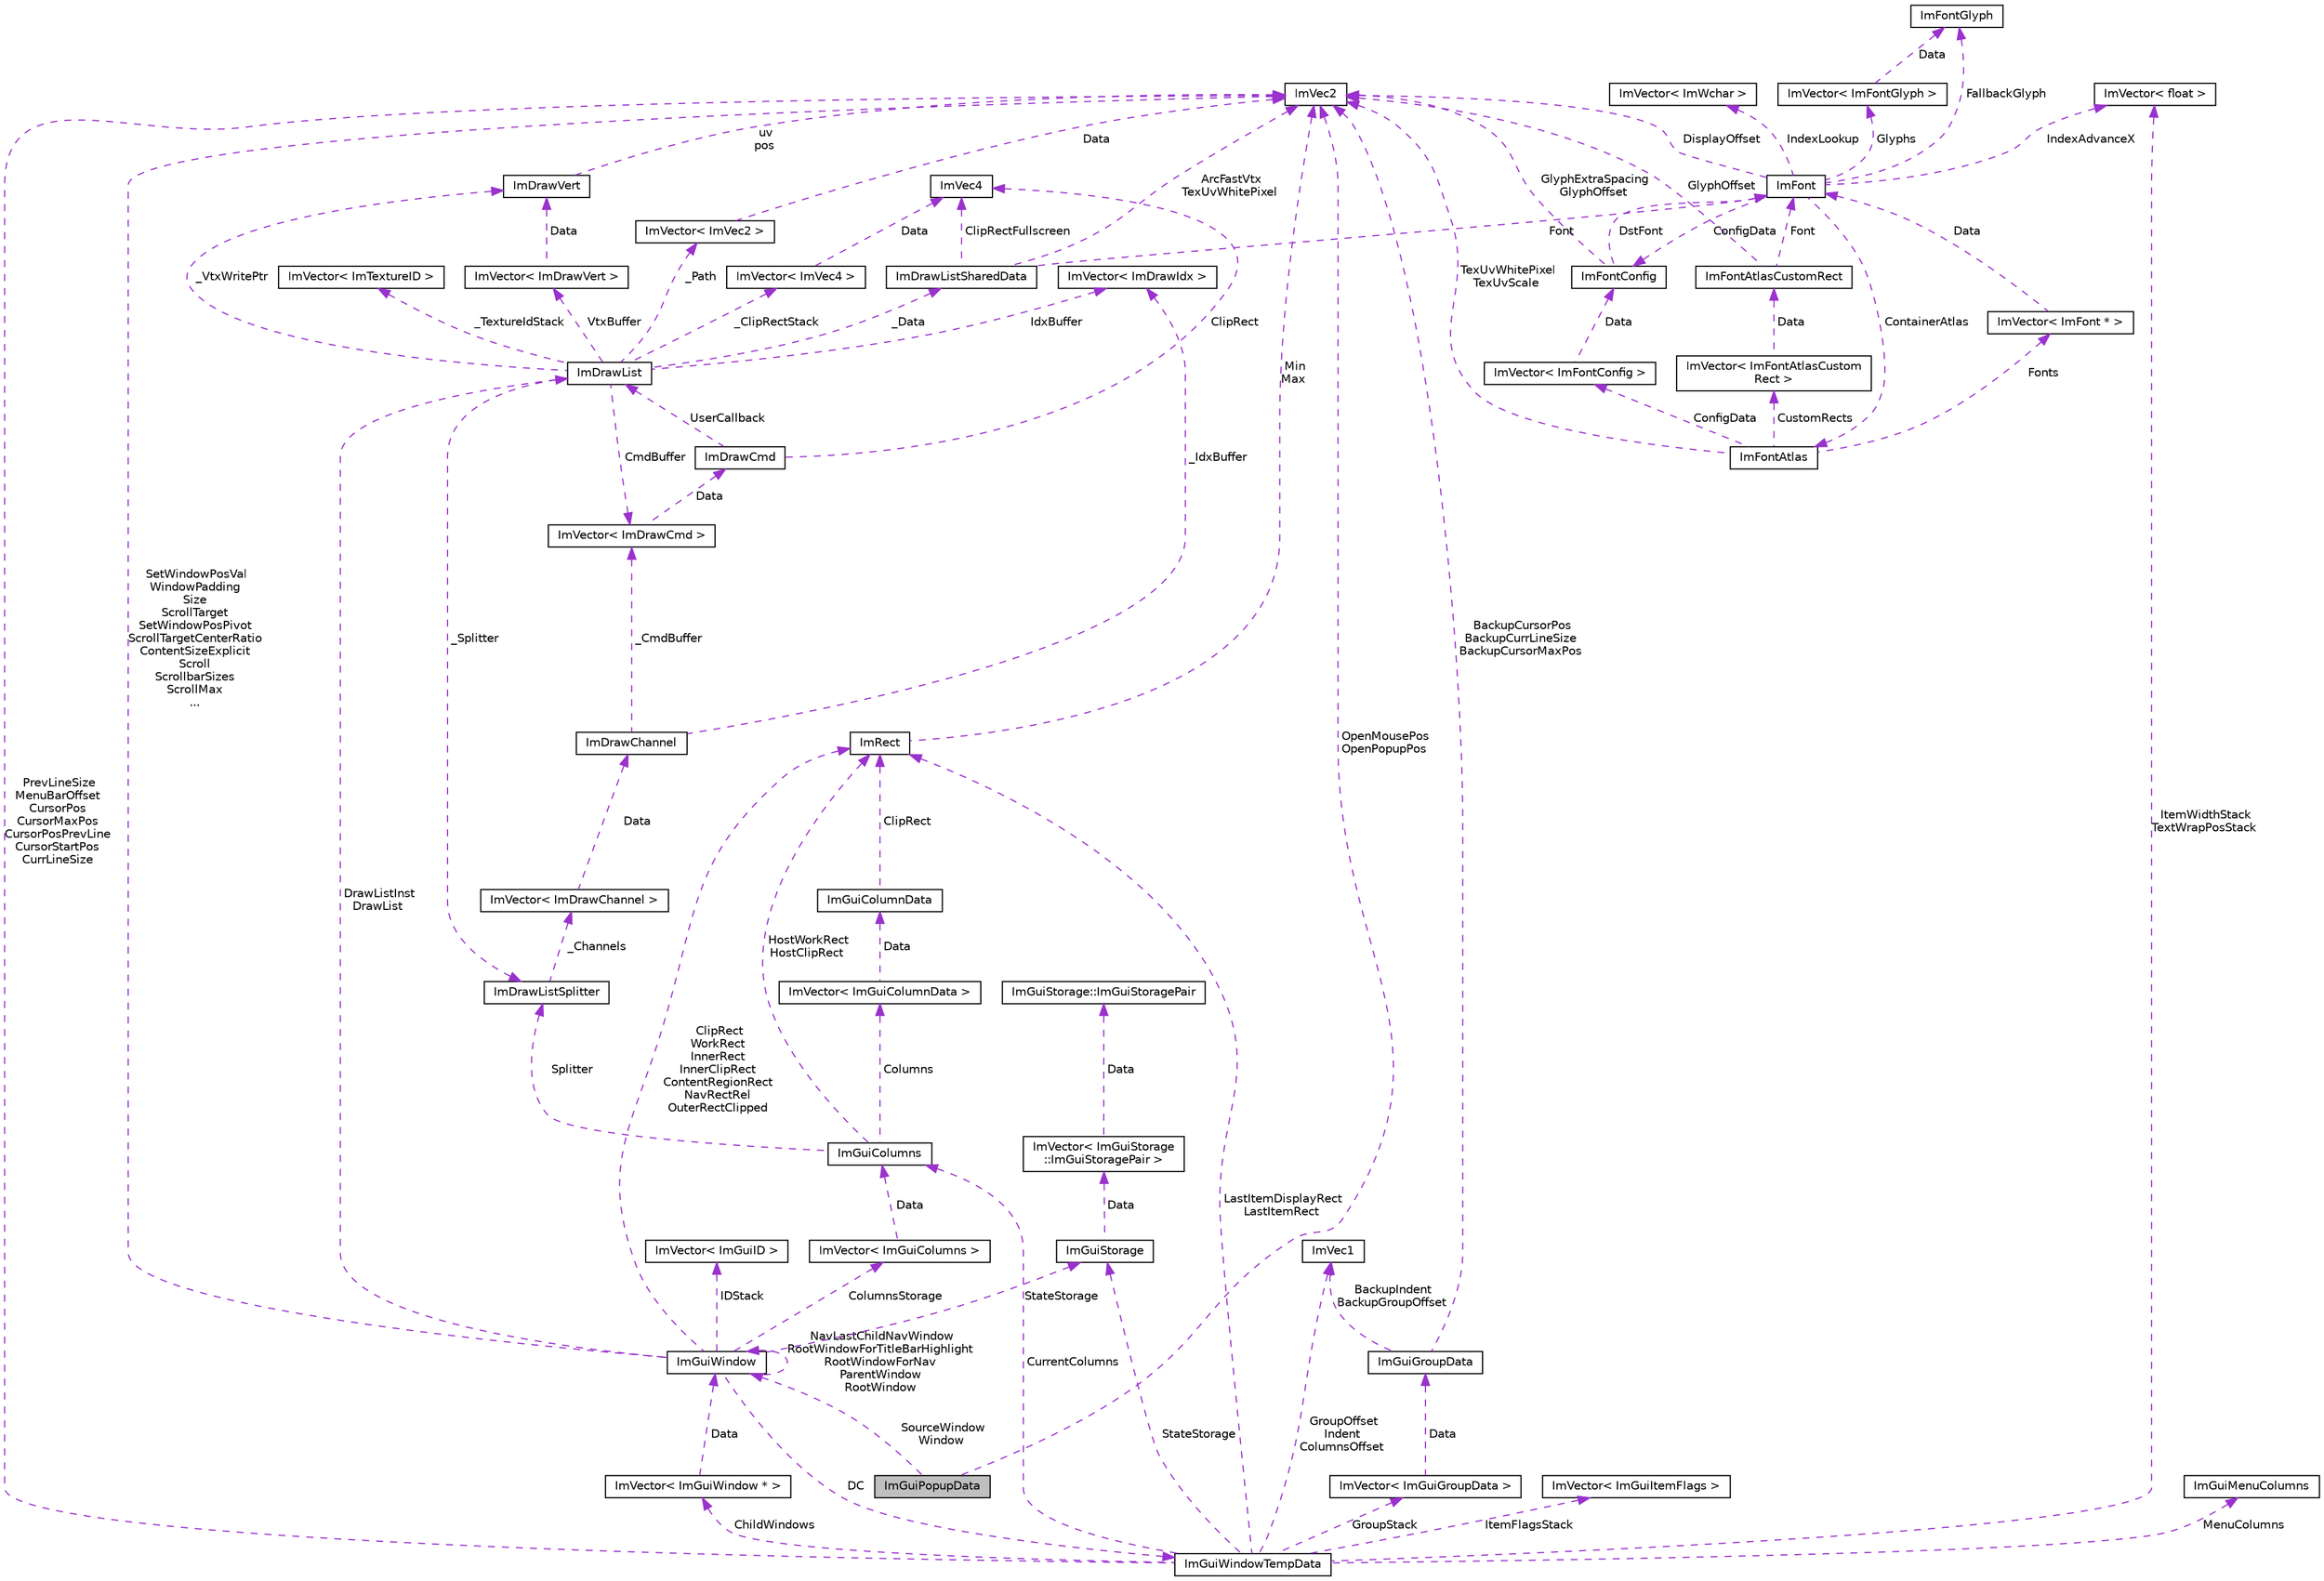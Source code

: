 digraph "ImGuiPopupData"
{
 // LATEX_PDF_SIZE
  edge [fontname="Helvetica",fontsize="10",labelfontname="Helvetica",labelfontsize="10"];
  node [fontname="Helvetica",fontsize="10",shape=record];
  Node1 [label="ImGuiPopupData",height=0.2,width=0.4,color="black", fillcolor="grey75", style="filled", fontcolor="black",tooltip=" "];
  Node2 -> Node1 [dir="back",color="darkorchid3",fontsize="10",style="dashed",label=" OpenMousePos\nOpenPopupPos" ,fontname="Helvetica"];
  Node2 [label="ImVec2",height=0.2,width=0.4,color="black", fillcolor="white", style="filled",URL="$struct_im_vec2.html",tooltip=" "];
  Node3 -> Node1 [dir="back",color="darkorchid3",fontsize="10",style="dashed",label=" SourceWindow\nWindow" ,fontname="Helvetica"];
  Node3 [label="ImGuiWindow",height=0.2,width=0.4,color="black", fillcolor="white", style="filled",URL="$struct_im_gui_window.html",tooltip=" "];
  Node4 -> Node3 [dir="back",color="darkorchid3",fontsize="10",style="dashed",label=" ColumnsStorage" ,fontname="Helvetica"];
  Node4 [label="ImVector\< ImGuiColumns \>",height=0.2,width=0.4,color="black", fillcolor="white", style="filled",URL="$struct_im_vector.html",tooltip=" "];
  Node5 -> Node4 [dir="back",color="darkorchid3",fontsize="10",style="dashed",label=" Data" ,fontname="Helvetica"];
  Node5 [label="ImGuiColumns",height=0.2,width=0.4,color="black", fillcolor="white", style="filled",URL="$struct_im_gui_columns.html",tooltip=" "];
  Node6 -> Node5 [dir="back",color="darkorchid3",fontsize="10",style="dashed",label=" Columns" ,fontname="Helvetica"];
  Node6 [label="ImVector\< ImGuiColumnData \>",height=0.2,width=0.4,color="black", fillcolor="white", style="filled",URL="$struct_im_vector.html",tooltip=" "];
  Node7 -> Node6 [dir="back",color="darkorchid3",fontsize="10",style="dashed",label=" Data" ,fontname="Helvetica"];
  Node7 [label="ImGuiColumnData",height=0.2,width=0.4,color="black", fillcolor="white", style="filled",URL="$struct_im_gui_column_data.html",tooltip=" "];
  Node8 -> Node7 [dir="back",color="darkorchid3",fontsize="10",style="dashed",label=" ClipRect" ,fontname="Helvetica"];
  Node8 [label="ImRect",height=0.2,width=0.4,color="black", fillcolor="white", style="filled",URL="$struct_im_rect.html",tooltip=" "];
  Node2 -> Node8 [dir="back",color="darkorchid3",fontsize="10",style="dashed",label=" Min\nMax" ,fontname="Helvetica"];
  Node8 -> Node5 [dir="back",color="darkorchid3",fontsize="10",style="dashed",label=" HostWorkRect\nHostClipRect" ,fontname="Helvetica"];
  Node9 -> Node5 [dir="back",color="darkorchid3",fontsize="10",style="dashed",label=" Splitter" ,fontname="Helvetica"];
  Node9 [label="ImDrawListSplitter",height=0.2,width=0.4,color="black", fillcolor="white", style="filled",URL="$struct_im_draw_list_splitter.html",tooltip=" "];
  Node10 -> Node9 [dir="back",color="darkorchid3",fontsize="10",style="dashed",label=" _Channels" ,fontname="Helvetica"];
  Node10 [label="ImVector\< ImDrawChannel \>",height=0.2,width=0.4,color="black", fillcolor="white", style="filled",URL="$struct_im_vector.html",tooltip=" "];
  Node11 -> Node10 [dir="back",color="darkorchid3",fontsize="10",style="dashed",label=" Data" ,fontname="Helvetica"];
  Node11 [label="ImDrawChannel",height=0.2,width=0.4,color="black", fillcolor="white", style="filled",URL="$struct_im_draw_channel.html",tooltip=" "];
  Node12 -> Node11 [dir="back",color="darkorchid3",fontsize="10",style="dashed",label=" _CmdBuffer" ,fontname="Helvetica"];
  Node12 [label="ImVector\< ImDrawCmd \>",height=0.2,width=0.4,color="black", fillcolor="white", style="filled",URL="$struct_im_vector.html",tooltip=" "];
  Node13 -> Node12 [dir="back",color="darkorchid3",fontsize="10",style="dashed",label=" Data" ,fontname="Helvetica"];
  Node13 [label="ImDrawCmd",height=0.2,width=0.4,color="black", fillcolor="white", style="filled",URL="$struct_im_draw_cmd.html",tooltip=" "];
  Node14 -> Node13 [dir="back",color="darkorchid3",fontsize="10",style="dashed",label=" ClipRect" ,fontname="Helvetica"];
  Node14 [label="ImVec4",height=0.2,width=0.4,color="black", fillcolor="white", style="filled",URL="$struct_im_vec4.html",tooltip=" "];
  Node15 -> Node13 [dir="back",color="darkorchid3",fontsize="10",style="dashed",label=" UserCallback" ,fontname="Helvetica"];
  Node15 [label="ImDrawList",height=0.2,width=0.4,color="black", fillcolor="white", style="filled",URL="$struct_im_draw_list.html",tooltip=" "];
  Node16 -> Node15 [dir="back",color="darkorchid3",fontsize="10",style="dashed",label=" _ClipRectStack" ,fontname="Helvetica"];
  Node16 [label="ImVector\< ImVec4 \>",height=0.2,width=0.4,color="black", fillcolor="white", style="filled",URL="$struct_im_vector.html",tooltip=" "];
  Node14 -> Node16 [dir="back",color="darkorchid3",fontsize="10",style="dashed",label=" Data" ,fontname="Helvetica"];
  Node17 -> Node15 [dir="back",color="darkorchid3",fontsize="10",style="dashed",label=" VtxBuffer" ,fontname="Helvetica"];
  Node17 [label="ImVector\< ImDrawVert \>",height=0.2,width=0.4,color="black", fillcolor="white", style="filled",URL="$struct_im_vector.html",tooltip=" "];
  Node18 -> Node17 [dir="back",color="darkorchid3",fontsize="10",style="dashed",label=" Data" ,fontname="Helvetica"];
  Node18 [label="ImDrawVert",height=0.2,width=0.4,color="black", fillcolor="white", style="filled",URL="$struct_im_draw_vert.html",tooltip=" "];
  Node2 -> Node18 [dir="back",color="darkorchid3",fontsize="10",style="dashed",label=" uv\npos" ,fontname="Helvetica"];
  Node19 -> Node15 [dir="back",color="darkorchid3",fontsize="10",style="dashed",label=" _Path" ,fontname="Helvetica"];
  Node19 [label="ImVector\< ImVec2 \>",height=0.2,width=0.4,color="black", fillcolor="white", style="filled",URL="$struct_im_vector.html",tooltip=" "];
  Node2 -> Node19 [dir="back",color="darkorchid3",fontsize="10",style="dashed",label=" Data" ,fontname="Helvetica"];
  Node20 -> Node15 [dir="back",color="darkorchid3",fontsize="10",style="dashed",label=" _Data" ,fontname="Helvetica"];
  Node20 [label="ImDrawListSharedData",height=0.2,width=0.4,color="black", fillcolor="white", style="filled",URL="$struct_im_draw_list_shared_data.html",tooltip=" "];
  Node2 -> Node20 [dir="back",color="darkorchid3",fontsize="10",style="dashed",label=" ArcFastVtx\nTexUvWhitePixel" ,fontname="Helvetica"];
  Node14 -> Node20 [dir="back",color="darkorchid3",fontsize="10",style="dashed",label=" ClipRectFullscreen" ,fontname="Helvetica"];
  Node21 -> Node20 [dir="back",color="darkorchid3",fontsize="10",style="dashed",label=" Font" ,fontname="Helvetica"];
  Node21 [label="ImFont",height=0.2,width=0.4,color="black", fillcolor="white", style="filled",URL="$struct_im_font.html",tooltip=" "];
  Node22 -> Node21 [dir="back",color="darkorchid3",fontsize="10",style="dashed",label=" Glyphs" ,fontname="Helvetica"];
  Node22 [label="ImVector\< ImFontGlyph \>",height=0.2,width=0.4,color="black", fillcolor="white", style="filled",URL="$struct_im_vector.html",tooltip=" "];
  Node23 -> Node22 [dir="back",color="darkorchid3",fontsize="10",style="dashed",label=" Data" ,fontname="Helvetica"];
  Node23 [label="ImFontGlyph",height=0.2,width=0.4,color="black", fillcolor="white", style="filled",URL="$struct_im_font_glyph.html",tooltip=" "];
  Node2 -> Node21 [dir="back",color="darkorchid3",fontsize="10",style="dashed",label=" DisplayOffset" ,fontname="Helvetica"];
  Node24 -> Node21 [dir="back",color="darkorchid3",fontsize="10",style="dashed",label=" ConfigData" ,fontname="Helvetica"];
  Node24 [label="ImFontConfig",height=0.2,width=0.4,color="black", fillcolor="white", style="filled",URL="$struct_im_font_config.html",tooltip=" "];
  Node2 -> Node24 [dir="back",color="darkorchid3",fontsize="10",style="dashed",label=" GlyphExtraSpacing\nGlyphOffset" ,fontname="Helvetica"];
  Node21 -> Node24 [dir="back",color="darkorchid3",fontsize="10",style="dashed",label=" DstFont" ,fontname="Helvetica"];
  Node23 -> Node21 [dir="back",color="darkorchid3",fontsize="10",style="dashed",label=" FallbackGlyph" ,fontname="Helvetica"];
  Node25 -> Node21 [dir="back",color="darkorchid3",fontsize="10",style="dashed",label=" ContainerAtlas" ,fontname="Helvetica"];
  Node25 [label="ImFontAtlas",height=0.2,width=0.4,color="black", fillcolor="white", style="filled",URL="$struct_im_font_atlas.html",tooltip=" "];
  Node26 -> Node25 [dir="back",color="darkorchid3",fontsize="10",style="dashed",label=" Fonts" ,fontname="Helvetica"];
  Node26 [label="ImVector\< ImFont * \>",height=0.2,width=0.4,color="black", fillcolor="white", style="filled",URL="$struct_im_vector.html",tooltip=" "];
  Node21 -> Node26 [dir="back",color="darkorchid3",fontsize="10",style="dashed",label=" Data" ,fontname="Helvetica"];
  Node2 -> Node25 [dir="back",color="darkorchid3",fontsize="10",style="dashed",label=" TexUvWhitePixel\nTexUvScale" ,fontname="Helvetica"];
  Node27 -> Node25 [dir="back",color="darkorchid3",fontsize="10",style="dashed",label=" ConfigData" ,fontname="Helvetica"];
  Node27 [label="ImVector\< ImFontConfig \>",height=0.2,width=0.4,color="black", fillcolor="white", style="filled",URL="$struct_im_vector.html",tooltip=" "];
  Node24 -> Node27 [dir="back",color="darkorchid3",fontsize="10",style="dashed",label=" Data" ,fontname="Helvetica"];
  Node28 -> Node25 [dir="back",color="darkorchid3",fontsize="10",style="dashed",label=" CustomRects" ,fontname="Helvetica"];
  Node28 [label="ImVector\< ImFontAtlasCustom\lRect \>",height=0.2,width=0.4,color="black", fillcolor="white", style="filled",URL="$struct_im_vector.html",tooltip=" "];
  Node29 -> Node28 [dir="back",color="darkorchid3",fontsize="10",style="dashed",label=" Data" ,fontname="Helvetica"];
  Node29 [label="ImFontAtlasCustomRect",height=0.2,width=0.4,color="black", fillcolor="white", style="filled",URL="$struct_im_font_atlas_custom_rect.html",tooltip=" "];
  Node2 -> Node29 [dir="back",color="darkorchid3",fontsize="10",style="dashed",label=" GlyphOffset" ,fontname="Helvetica"];
  Node21 -> Node29 [dir="back",color="darkorchid3",fontsize="10",style="dashed",label=" Font" ,fontname="Helvetica"];
  Node30 -> Node21 [dir="back",color="darkorchid3",fontsize="10",style="dashed",label=" IndexAdvanceX" ,fontname="Helvetica"];
  Node30 [label="ImVector\< float \>",height=0.2,width=0.4,color="black", fillcolor="white", style="filled",URL="$struct_im_vector.html",tooltip=" "];
  Node31 -> Node21 [dir="back",color="darkorchid3",fontsize="10",style="dashed",label=" IndexLookup" ,fontname="Helvetica"];
  Node31 [label="ImVector\< ImWchar \>",height=0.2,width=0.4,color="black", fillcolor="white", style="filled",URL="$struct_im_vector.html",tooltip=" "];
  Node18 -> Node15 [dir="back",color="darkorchid3",fontsize="10",style="dashed",label=" _VtxWritePtr" ,fontname="Helvetica"];
  Node12 -> Node15 [dir="back",color="darkorchid3",fontsize="10",style="dashed",label=" CmdBuffer" ,fontname="Helvetica"];
  Node9 -> Node15 [dir="back",color="darkorchid3",fontsize="10",style="dashed",label=" _Splitter" ,fontname="Helvetica"];
  Node32 -> Node15 [dir="back",color="darkorchid3",fontsize="10",style="dashed",label=" IdxBuffer" ,fontname="Helvetica"];
  Node32 [label="ImVector\< ImDrawIdx \>",height=0.2,width=0.4,color="black", fillcolor="white", style="filled",URL="$struct_im_vector.html",tooltip=" "];
  Node33 -> Node15 [dir="back",color="darkorchid3",fontsize="10",style="dashed",label=" _TextureIdStack" ,fontname="Helvetica"];
  Node33 [label="ImVector\< ImTextureID \>",height=0.2,width=0.4,color="black", fillcolor="white", style="filled",URL="$struct_im_vector.html",tooltip=" "];
  Node32 -> Node11 [dir="back",color="darkorchid3",fontsize="10",style="dashed",label=" _IdxBuffer" ,fontname="Helvetica"];
  Node34 -> Node3 [dir="back",color="darkorchid3",fontsize="10",style="dashed",label=" StateStorage" ,fontname="Helvetica"];
  Node34 [label="ImGuiStorage",height=0.2,width=0.4,color="black", fillcolor="white", style="filled",URL="$struct_im_gui_storage.html",tooltip=" "];
  Node35 -> Node34 [dir="back",color="darkorchid3",fontsize="10",style="dashed",label=" Data" ,fontname="Helvetica"];
  Node35 [label="ImVector\< ImGuiStorage\l::ImGuiStoragePair \>",height=0.2,width=0.4,color="black", fillcolor="white", style="filled",URL="$struct_im_vector.html",tooltip=" "];
  Node36 -> Node35 [dir="back",color="darkorchid3",fontsize="10",style="dashed",label=" Data" ,fontname="Helvetica"];
  Node36 [label="ImGuiStorage::ImGuiStoragePair",height=0.2,width=0.4,color="black", fillcolor="white", style="filled",URL="$struct_im_gui_storage_1_1_im_gui_storage_pair.html",tooltip=" "];
  Node2 -> Node3 [dir="back",color="darkorchid3",fontsize="10",style="dashed",label=" SetWindowPosVal\nWindowPadding\nSize\nScrollTarget\nSetWindowPosPivot\nScrollTargetCenterRatio\nContentSizeExplicit\nScroll\nScrollbarSizes\nScrollMax\n..." ,fontname="Helvetica"];
  Node8 -> Node3 [dir="back",color="darkorchid3",fontsize="10",style="dashed",label=" ClipRect\nWorkRect\nInnerRect\nInnerClipRect\nContentRegionRect\nNavRectRel\nOuterRectClipped" ,fontname="Helvetica"];
  Node37 -> Node3 [dir="back",color="darkorchid3",fontsize="10",style="dashed",label=" DC" ,fontname="Helvetica"];
  Node37 [label="ImGuiWindowTempData",height=0.2,width=0.4,color="black", fillcolor="white", style="filled",URL="$struct_im_gui_window_temp_data.html",tooltip=" "];
  Node38 -> Node37 [dir="back",color="darkorchid3",fontsize="10",style="dashed",label=" GroupOffset\nIndent\nColumnsOffset" ,fontname="Helvetica"];
  Node38 [label="ImVec1",height=0.2,width=0.4,color="black", fillcolor="white", style="filled",URL="$struct_im_vec1.html",tooltip=" "];
  Node39 -> Node37 [dir="back",color="darkorchid3",fontsize="10",style="dashed",label=" GroupStack" ,fontname="Helvetica"];
  Node39 [label="ImVector\< ImGuiGroupData \>",height=0.2,width=0.4,color="black", fillcolor="white", style="filled",URL="$struct_im_vector.html",tooltip=" "];
  Node40 -> Node39 [dir="back",color="darkorchid3",fontsize="10",style="dashed",label=" Data" ,fontname="Helvetica"];
  Node40 [label="ImGuiGroupData",height=0.2,width=0.4,color="black", fillcolor="white", style="filled",URL="$struct_im_gui_group_data.html",tooltip=" "];
  Node38 -> Node40 [dir="back",color="darkorchid3",fontsize="10",style="dashed",label=" BackupIndent\nBackupGroupOffset" ,fontname="Helvetica"];
  Node2 -> Node40 [dir="back",color="darkorchid3",fontsize="10",style="dashed",label=" BackupCursorPos\nBackupCurrLineSize\nBackupCursorMaxPos" ,fontname="Helvetica"];
  Node34 -> Node37 [dir="back",color="darkorchid3",fontsize="10",style="dashed",label=" StateStorage" ,fontname="Helvetica"];
  Node2 -> Node37 [dir="back",color="darkorchid3",fontsize="10",style="dashed",label=" PrevLineSize\nMenuBarOffset\nCursorPos\nCursorMaxPos\nCursorPosPrevLine\nCursorStartPos\nCurrLineSize" ,fontname="Helvetica"];
  Node8 -> Node37 [dir="back",color="darkorchid3",fontsize="10",style="dashed",label=" LastItemDisplayRect\nLastItemRect" ,fontname="Helvetica"];
  Node5 -> Node37 [dir="back",color="darkorchid3",fontsize="10",style="dashed",label=" CurrentColumns" ,fontname="Helvetica"];
  Node41 -> Node37 [dir="back",color="darkorchid3",fontsize="10",style="dashed",label=" ItemFlagsStack" ,fontname="Helvetica"];
  Node41 [label="ImVector\< ImGuiItemFlags \>",height=0.2,width=0.4,color="black", fillcolor="white", style="filled",URL="$struct_im_vector.html",tooltip=" "];
  Node42 -> Node37 [dir="back",color="darkorchid3",fontsize="10",style="dashed",label=" ChildWindows" ,fontname="Helvetica"];
  Node42 [label="ImVector\< ImGuiWindow * \>",height=0.2,width=0.4,color="black", fillcolor="white", style="filled",URL="$struct_im_vector.html",tooltip=" "];
  Node3 -> Node42 [dir="back",color="darkorchid3",fontsize="10",style="dashed",label=" Data" ,fontname="Helvetica"];
  Node30 -> Node37 [dir="back",color="darkorchid3",fontsize="10",style="dashed",label=" ItemWidthStack\nTextWrapPosStack" ,fontname="Helvetica"];
  Node43 -> Node37 [dir="back",color="darkorchid3",fontsize="10",style="dashed",label=" MenuColumns" ,fontname="Helvetica"];
  Node43 [label="ImGuiMenuColumns",height=0.2,width=0.4,color="black", fillcolor="white", style="filled",URL="$struct_im_gui_menu_columns.html",tooltip=" "];
  Node44 -> Node3 [dir="back",color="darkorchid3",fontsize="10",style="dashed",label=" IDStack" ,fontname="Helvetica"];
  Node44 [label="ImVector\< ImGuiID \>",height=0.2,width=0.4,color="black", fillcolor="white", style="filled",URL="$struct_im_vector.html",tooltip=" "];
  Node3 -> Node3 [dir="back",color="darkorchid3",fontsize="10",style="dashed",label=" NavLastChildNavWindow\nRootWindowForTitleBarHighlight\nRootWindowForNav\nParentWindow\nRootWindow" ,fontname="Helvetica"];
  Node15 -> Node3 [dir="back",color="darkorchid3",fontsize="10",style="dashed",label=" DrawListInst\nDrawList" ,fontname="Helvetica"];
}
